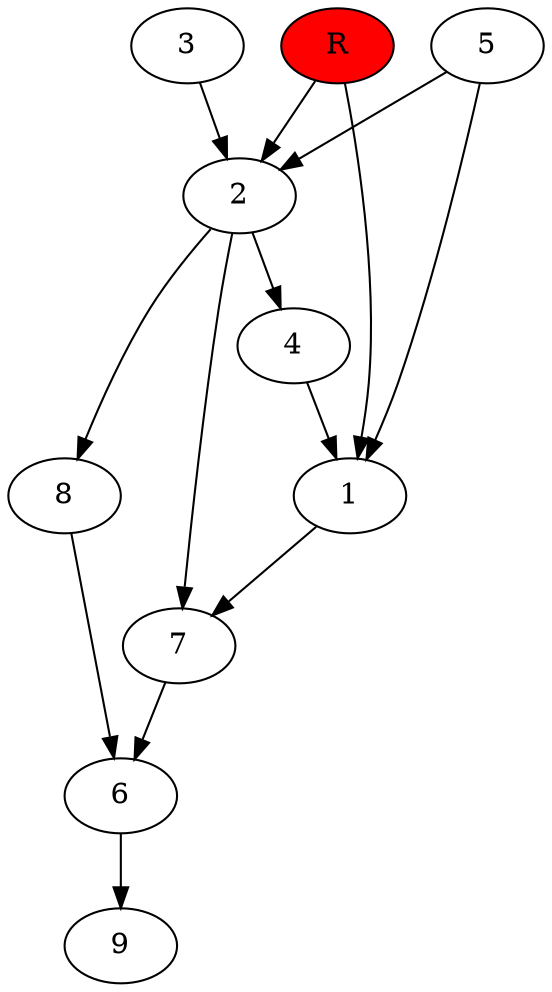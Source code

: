 digraph prb36148 {
	1
	2
	3
	4
	5
	6
	7
	8
	R [fillcolor="#ff0000" style=filled]
	1 -> 7
	2 -> 4
	2 -> 7
	2 -> 8
	3 -> 2
	4 -> 1
	5 -> 1
	5 -> 2
	6 -> 9
	7 -> 6
	8 -> 6
	R -> 1
	R -> 2
}
